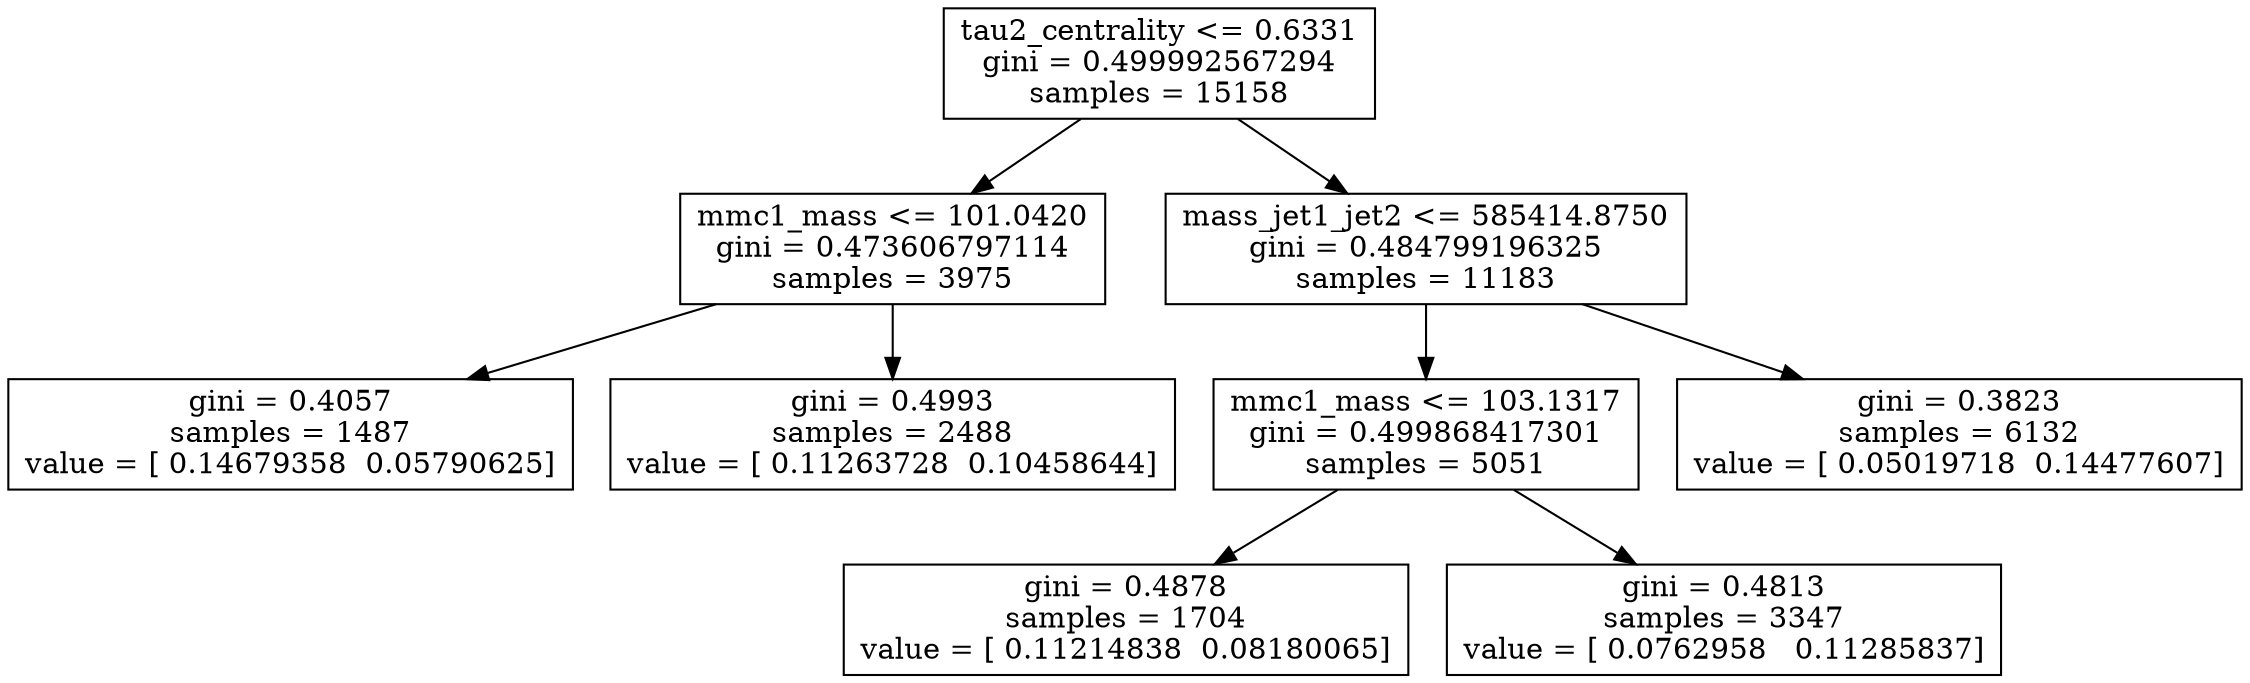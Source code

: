 digraph Tree {
0 [label="tau2_centrality <= 0.6331\ngini = 0.499992567294\nsamples = 15158", shape="box"] ;
1 [label="mmc1_mass <= 101.0420\ngini = 0.473606797114\nsamples = 3975", shape="box"] ;
0 -> 1 ;
2 [label="gini = 0.4057\nsamples = 1487\nvalue = [ 0.14679358  0.05790625]", shape="box"] ;
1 -> 2 ;
3 [label="gini = 0.4993\nsamples = 2488\nvalue = [ 0.11263728  0.10458644]", shape="box"] ;
1 -> 3 ;
4 [label="mass_jet1_jet2 <= 585414.8750\ngini = 0.484799196325\nsamples = 11183", shape="box"] ;
0 -> 4 ;
5 [label="mmc1_mass <= 103.1317\ngini = 0.499868417301\nsamples = 5051", shape="box"] ;
4 -> 5 ;
6 [label="gini = 0.4878\nsamples = 1704\nvalue = [ 0.11214838  0.08180065]", shape="box"] ;
5 -> 6 ;
7 [label="gini = 0.4813\nsamples = 3347\nvalue = [ 0.0762958   0.11285837]", shape="box"] ;
5 -> 7 ;
8 [label="gini = 0.3823\nsamples = 6132\nvalue = [ 0.05019718  0.14477607]", shape="box"] ;
4 -> 8 ;
}